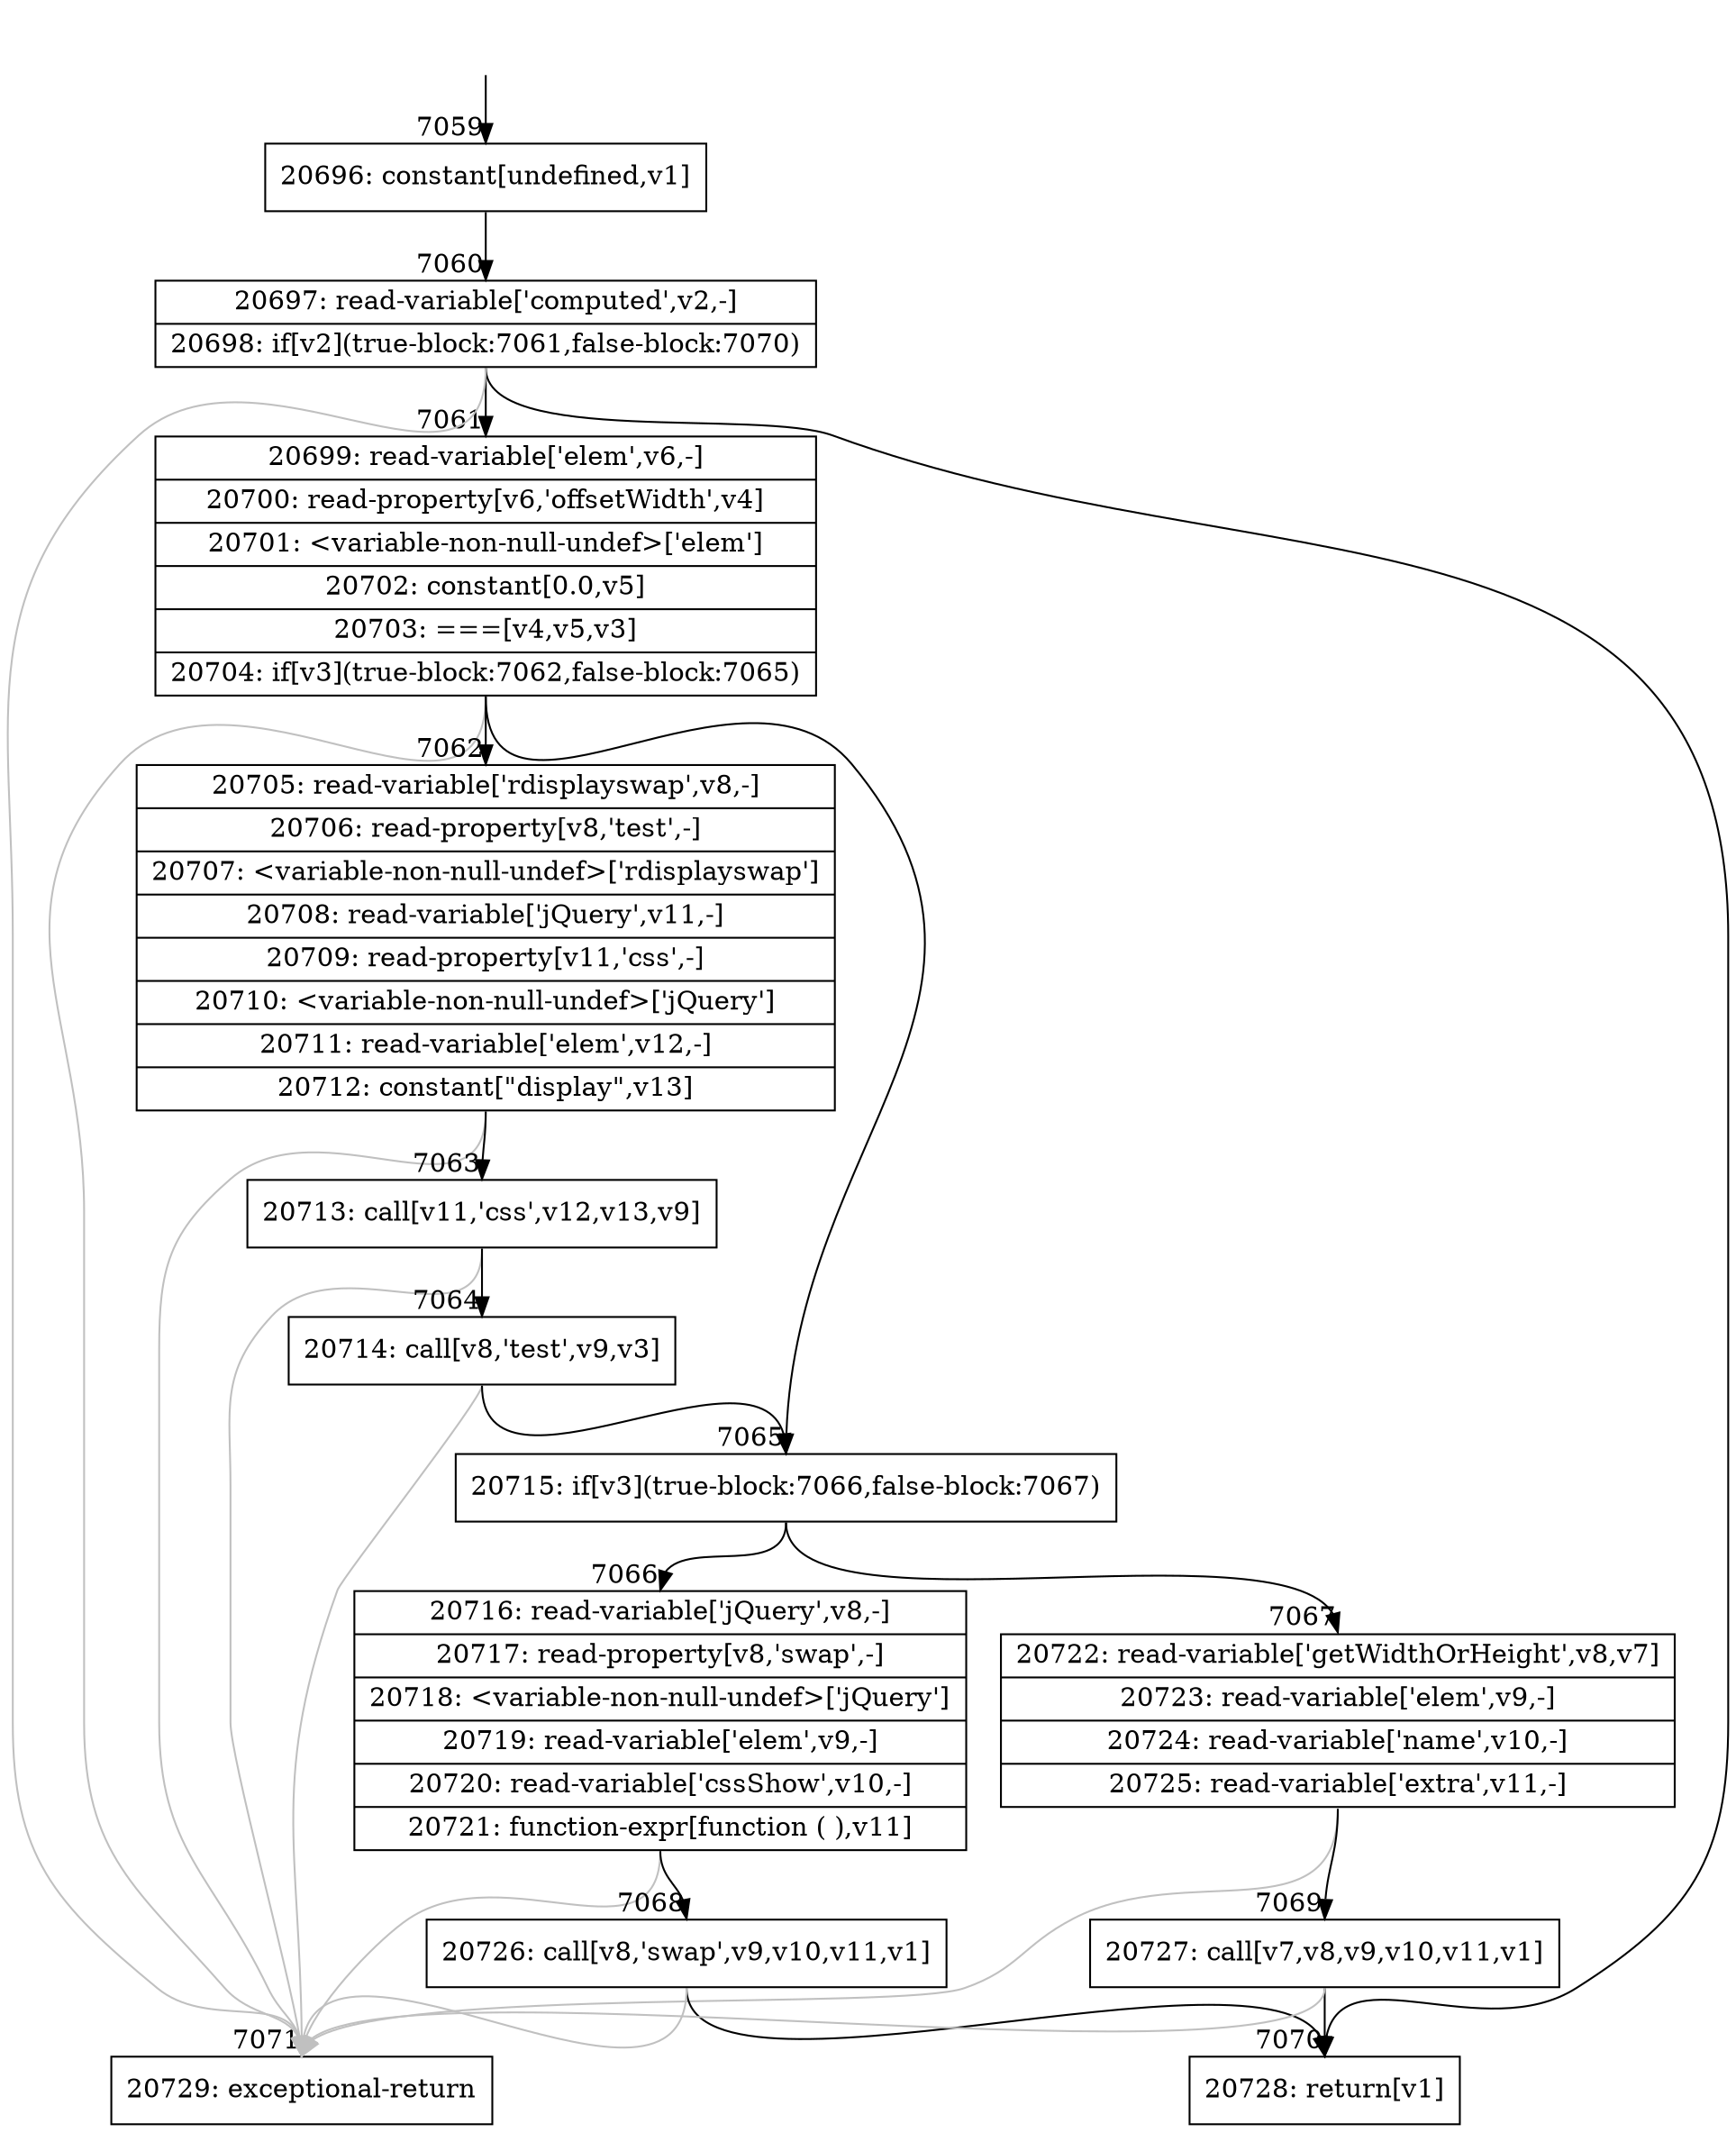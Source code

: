 digraph {
rankdir="TD"
BB_entry441[shape=none,label=""];
BB_entry441 -> BB7059 [tailport=s, headport=n, headlabel="    7059"]
BB7059 [shape=record label="{20696: constant[undefined,v1]}" ] 
BB7059 -> BB7060 [tailport=s, headport=n, headlabel="      7060"]
BB7060 [shape=record label="{20697: read-variable['computed',v2,-]|20698: if[v2](true-block:7061,false-block:7070)}" ] 
BB7060 -> BB7061 [tailport=s, headport=n, headlabel="      7061"]
BB7060 -> BB7070 [tailport=s, headport=n, headlabel="      7070"]
BB7060 -> BB7071 [tailport=s, headport=n, color=gray, headlabel="      7071"]
BB7061 [shape=record label="{20699: read-variable['elem',v6,-]|20700: read-property[v6,'offsetWidth',v4]|20701: \<variable-non-null-undef\>['elem']|20702: constant[0.0,v5]|20703: ===[v4,v5,v3]|20704: if[v3](true-block:7062,false-block:7065)}" ] 
BB7061 -> BB7065 [tailport=s, headport=n, headlabel="      7065"]
BB7061 -> BB7062 [tailport=s, headport=n, headlabel="      7062"]
BB7061 -> BB7071 [tailport=s, headport=n, color=gray]
BB7062 [shape=record label="{20705: read-variable['rdisplayswap',v8,-]|20706: read-property[v8,'test',-]|20707: \<variable-non-null-undef\>['rdisplayswap']|20708: read-variable['jQuery',v11,-]|20709: read-property[v11,'css',-]|20710: \<variable-non-null-undef\>['jQuery']|20711: read-variable['elem',v12,-]|20712: constant[\"display\",v13]}" ] 
BB7062 -> BB7063 [tailport=s, headport=n, headlabel="      7063"]
BB7062 -> BB7071 [tailport=s, headport=n, color=gray]
BB7063 [shape=record label="{20713: call[v11,'css',v12,v13,v9]}" ] 
BB7063 -> BB7064 [tailport=s, headport=n, headlabel="      7064"]
BB7063 -> BB7071 [tailport=s, headport=n, color=gray]
BB7064 [shape=record label="{20714: call[v8,'test',v9,v3]}" ] 
BB7064 -> BB7065 [tailport=s, headport=n]
BB7064 -> BB7071 [tailport=s, headport=n, color=gray]
BB7065 [shape=record label="{20715: if[v3](true-block:7066,false-block:7067)}" ] 
BB7065 -> BB7066 [tailport=s, headport=n, headlabel="      7066"]
BB7065 -> BB7067 [tailport=s, headport=n, headlabel="      7067"]
BB7066 [shape=record label="{20716: read-variable['jQuery',v8,-]|20717: read-property[v8,'swap',-]|20718: \<variable-non-null-undef\>['jQuery']|20719: read-variable['elem',v9,-]|20720: read-variable['cssShow',v10,-]|20721: function-expr[function ( ),v11]}" ] 
BB7066 -> BB7068 [tailport=s, headport=n, headlabel="      7068"]
BB7066 -> BB7071 [tailport=s, headport=n, color=gray]
BB7067 [shape=record label="{20722: read-variable['getWidthOrHeight',v8,v7]|20723: read-variable['elem',v9,-]|20724: read-variable['name',v10,-]|20725: read-variable['extra',v11,-]}" ] 
BB7067 -> BB7069 [tailport=s, headport=n, headlabel="      7069"]
BB7067 -> BB7071 [tailport=s, headport=n, color=gray]
BB7068 [shape=record label="{20726: call[v8,'swap',v9,v10,v11,v1]}" ] 
BB7068 -> BB7070 [tailport=s, headport=n]
BB7068 -> BB7071 [tailport=s, headport=n, color=gray]
BB7069 [shape=record label="{20727: call[v7,v8,v9,v10,v11,v1]}" ] 
BB7069 -> BB7070 [tailport=s, headport=n]
BB7069 -> BB7071 [tailport=s, headport=n, color=gray]
BB7070 [shape=record label="{20728: return[v1]}" ] 
BB7071 [shape=record label="{20729: exceptional-return}" ] 
}
